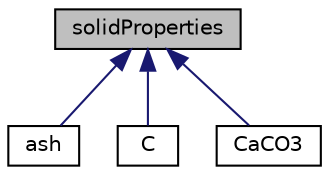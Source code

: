 digraph "solidProperties"
{
  bgcolor="transparent";
  edge [fontname="Helvetica",fontsize="10",labelfontname="Helvetica",labelfontsize="10"];
  node [fontname="Helvetica",fontsize="10",shape=record];
  Node1 [label="solidProperties",height=0.2,width=0.4,color="black", fillcolor="grey75", style="filled" fontcolor="black"];
  Node1 -> Node2 [dir="back",color="midnightblue",fontsize="10",style="solid",fontname="Helvetica"];
  Node2 [label="ash",height=0.2,width=0.4,color="black",URL="$classFoam_1_1ash.html",tooltip="Coal ash solid properties. "];
  Node1 -> Node3 [dir="back",color="midnightblue",fontsize="10",style="solid",fontname="Helvetica"];
  Node3 [label="C",height=0.2,width=0.4,color="black",URL="$classFoam_1_1C.html",tooltip="Graphite solid properties. "];
  Node1 -> Node4 [dir="back",color="midnightblue",fontsize="10",style="solid",fontname="Helvetica"];
  Node4 [label="CaCO3",height=0.2,width=0.4,color="black",URL="$classFoam_1_1CaCO3.html",tooltip="Calcium carbonate (limestone) "];
}
